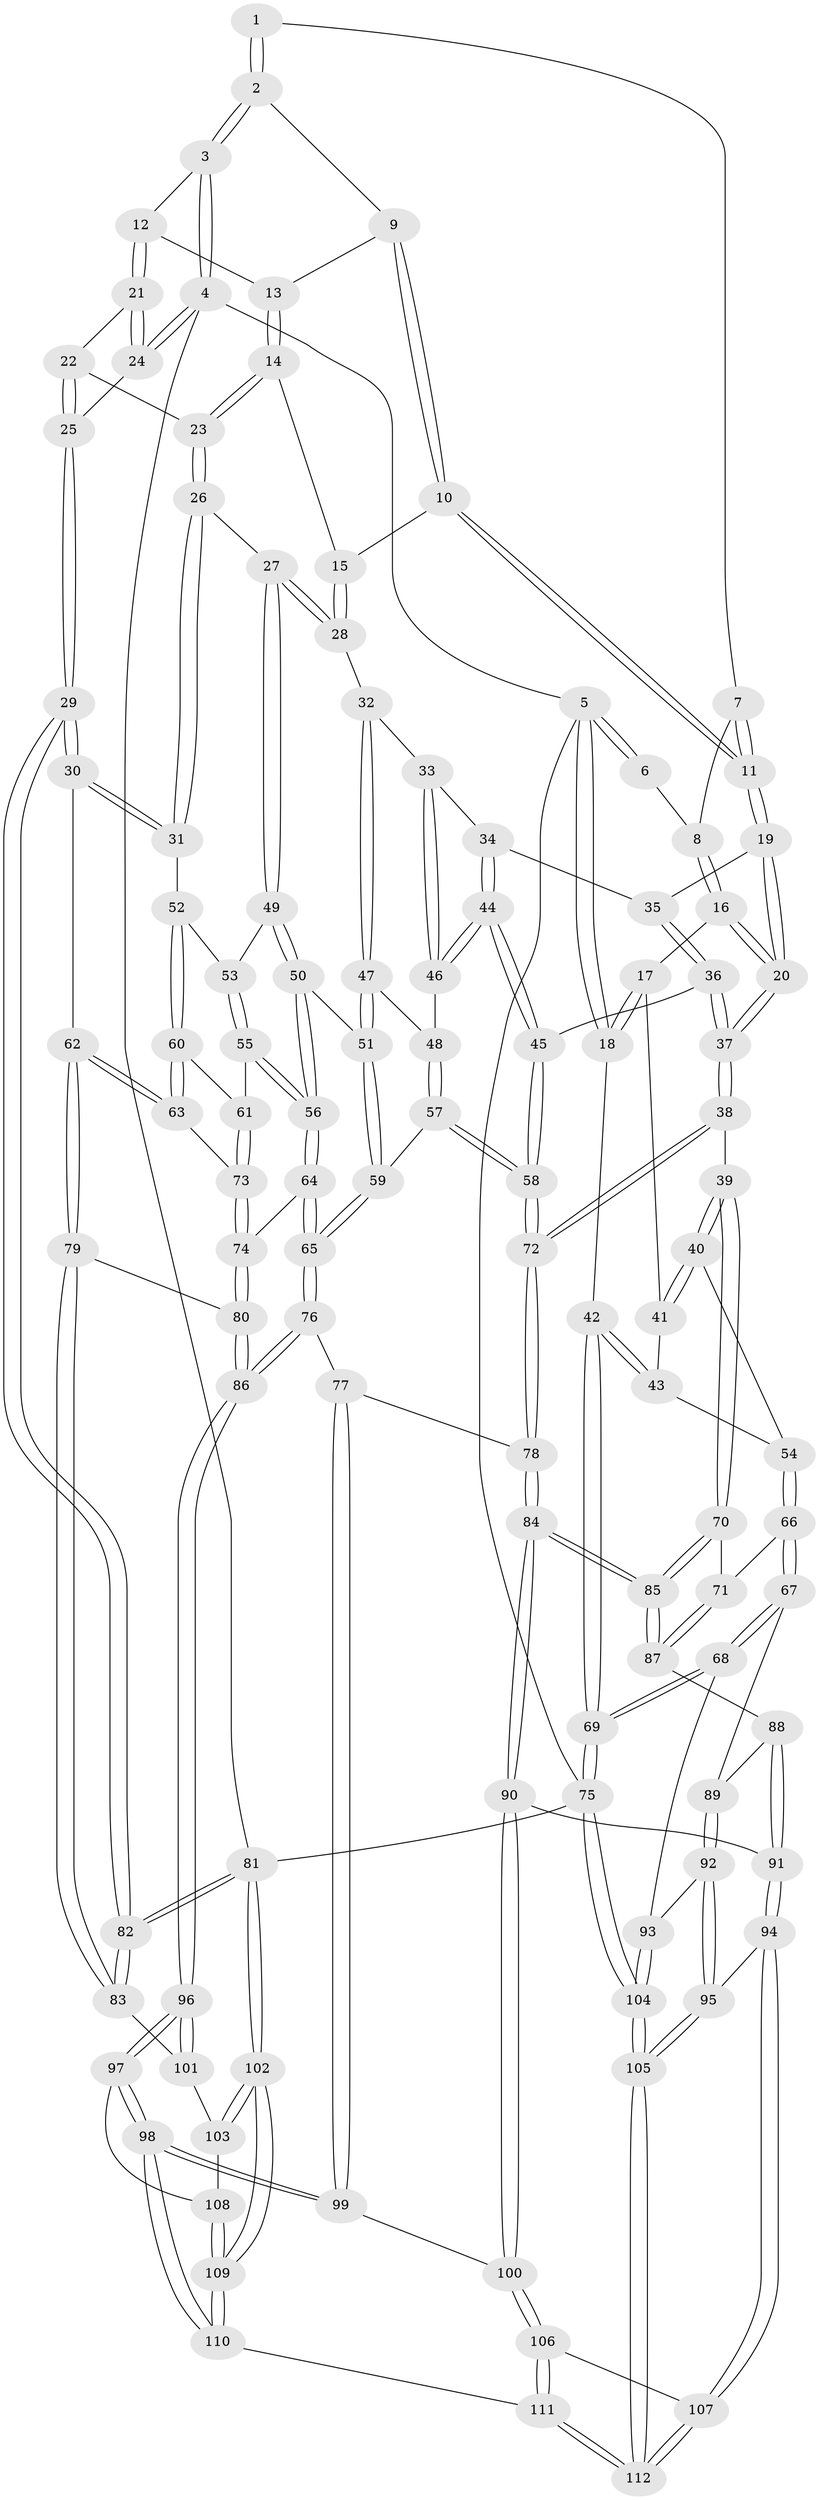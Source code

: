// Generated by graph-tools (version 1.1) at 2025/11/02/27/25 16:11:59]
// undirected, 112 vertices, 277 edges
graph export_dot {
graph [start="1"]
  node [color=gray90,style=filled];
  1 [pos="+0.4983690456044167+0"];
  2 [pos="+0.6818703526003517+0"];
  3 [pos="+1+0"];
  4 [pos="+1+0"];
  5 [pos="+0+0"];
  6 [pos="+0.20228769728645768+0"];
  7 [pos="+0.4564650157166681+0.005124813152201587"];
  8 [pos="+0.33002632319433345+0.10043641022557896"];
  9 [pos="+0.6781398613210855+0"];
  10 [pos="+0.5471927478519011+0.21425618345453654"];
  11 [pos="+0.5266453874090632+0.2176914402412663"];
  12 [pos="+0.8675515422459001+0.12495303304529196"];
  13 [pos="+0.7402843211316328+0.11497180724831715"];
  14 [pos="+0.706946035909808+0.17742849612711747"];
  15 [pos="+0.6126287908319223+0.23407845131763258"];
  16 [pos="+0.30082648755726665+0.23457282659296652"];
  17 [pos="+0.24885185669642088+0.2382463898349526"];
  18 [pos="+0+0"];
  19 [pos="+0.4852641406743278+0.24144836178020665"];
  20 [pos="+0.31290797447883034+0.239753710605918"];
  21 [pos="+0.8882522576186472+0.20059385370553728"];
  22 [pos="+0.879728539686425+0.2511562467096893"];
  23 [pos="+0.875299266896686+0.2548768374073669"];
  24 [pos="+1+0"];
  25 [pos="+1+0.3730343609564932"];
  26 [pos="+0.8504323340199706+0.29898204127306877"];
  27 [pos="+0.7650578642450606+0.38634773816440265"];
  28 [pos="+0.7175710635783792+0.3718109209018596"];
  29 [pos="+1+0.4259794939619599"];
  30 [pos="+1+0.4576446663906879"];
  31 [pos="+1+0.4629676249569562"];
  32 [pos="+0.7110661434284481+0.3766073338310112"];
  33 [pos="+0.5981253687205509+0.4048286889699136"];
  34 [pos="+0.5389796786254203+0.38425956625403457"];
  35 [pos="+0.4924232007629915+0.29883895212306955"];
  36 [pos="+0.4337722015318387+0.5043383834746352"];
  37 [pos="+0.3754301585426642+0.5362649772417988"];
  38 [pos="+0.3750823496523236+0.5368173053471259"];
  39 [pos="+0.3511345690194292+0.5579427008458983"];
  40 [pos="+0.21894799910413823+0.4751184519768588"];
  41 [pos="+0.23686128717219868+0.2606459379329735"];
  42 [pos="+0+0.34281472987773937"];
  43 [pos="+0.058665304512156756+0.42663547910074645"];
  44 [pos="+0.5327517278219699+0.49162554489907123"];
  45 [pos="+0.5191474233954321+0.49641507957495823"];
  46 [pos="+0.5562916077729149+0.49383195914061057"];
  47 [pos="+0.6201511311904867+0.4924533153567434"];
  48 [pos="+0.5618948306936342+0.4958606360944624"];
  49 [pos="+0.7697728121141133+0.3968902112839435"];
  50 [pos="+0.681846779244027+0.5410419703862777"];
  51 [pos="+0.661890731254366+0.5467010495169619"];
  52 [pos="+1+0.4669557005445935"];
  53 [pos="+0.8050612873614276+0.4461211776120988"];
  54 [pos="+0.11090089245777962+0.49874558842118494"];
  55 [pos="+0.8088602017208146+0.5422608565029037"];
  56 [pos="+0.7862010991766424+0.5818635755182772"];
  57 [pos="+0.595910049867249+0.5967268345061797"];
  58 [pos="+0.5530375014805027+0.6350867994162772"];
  59 [pos="+0.6465098424032231+0.5899350596185527"];
  60 [pos="+0.9089640984218527+0.5684645043207227"];
  61 [pos="+0.8835686969522067+0.5634329047107276"];
  62 [pos="+0.936562525105496+0.6415882126771115"];
  63 [pos="+0.93150254913129+0.6359710755237328"];
  64 [pos="+0.7772347414923026+0.6406326039833337"];
  65 [pos="+0.7221282026852656+0.6940725633604827"];
  66 [pos="+0.09380852328053775+0.6409480710372795"];
  67 [pos="+0.07982240679361625+0.6575995522547895"];
  68 [pos="+0+0.6896536877697097"];
  69 [pos="+0+0.694016525480801"];
  70 [pos="+0.3358752124555108+0.6014094938618787"];
  71 [pos="+0.313837412670239+0.6116279520709119"];
  72 [pos="+0.5480783671689871+0.6430805475390533"];
  73 [pos="+0.8633449471104055+0.63374818878726"];
  74 [pos="+0.78257976617137+0.6422243988566427"];
  75 [pos="+0+1"];
  76 [pos="+0.7030946171735114+0.7455044119579748"];
  77 [pos="+0.5719782919302039+0.7545694051148268"];
  78 [pos="+0.5537988021955272+0.7517785963347396"];
  79 [pos="+0.9837231561977013+0.7522951893794736"];
  80 [pos="+0.9465109344363397+0.7499873547358468"];
  81 [pos="+1+1"];
  82 [pos="+1+0.7525211615315565"];
  83 [pos="+0.9906523958447683+0.756380746110837"];
  84 [pos="+0.4412790264723162+0.8051364047688706"];
  85 [pos="+0.40866864709141804+0.7510315634592097"];
  86 [pos="+0.7432182915549623+0.800655882367492"];
  87 [pos="+0.23578878703493286+0.7495331869780741"];
  88 [pos="+0.21275619329918355+0.7752609788500248"];
  89 [pos="+0.1730998125109164+0.7706947702179182"];
  90 [pos="+0.4405369712909673+0.8070117092552828"];
  91 [pos="+0.31607452599546176+0.8740195890221832"];
  92 [pos="+0.1357992450824778+0.8551693444890319"];
  93 [pos="+0.08393799596764509+0.8654993485830331"];
  94 [pos="+0.28687840247329766+0.9240265568775644"];
  95 [pos="+0.173404050574029+0.8994952568318051"];
  96 [pos="+0.7567500423411607+0.8994474358049195"];
  97 [pos="+0.7568240509944273+0.9030588628328033"];
  98 [pos="+0.7009328836963524+0.9912542266565748"];
  99 [pos="+0.618216718851969+0.8927144117864267"];
  100 [pos="+0.4768865827109733+0.8914037711211645"];
  101 [pos="+0.9706086931117679+0.7930566514912546"];
  102 [pos="+1+1"];
  103 [pos="+0.9219620706458561+0.917167959391525"];
  104 [pos="+0+1"];
  105 [pos="+0+1"];
  106 [pos="+0.5104006974804101+1"];
  107 [pos="+0.286664271131584+0.9349430405735678"];
  108 [pos="+0.8418360574670454+0.9213895655560902"];
  109 [pos="+1+1"];
  110 [pos="+0.6227027836002698+1"];
  111 [pos="+0.5875894205496632+1"];
  112 [pos="+0.252276477607851+1"];
  1 -- 2;
  1 -- 2;
  1 -- 7;
  2 -- 3;
  2 -- 3;
  2 -- 9;
  3 -- 4;
  3 -- 4;
  3 -- 12;
  4 -- 5;
  4 -- 24;
  4 -- 24;
  4 -- 81;
  5 -- 6;
  5 -- 6;
  5 -- 18;
  5 -- 18;
  5 -- 75;
  6 -- 8;
  7 -- 8;
  7 -- 11;
  7 -- 11;
  8 -- 16;
  8 -- 16;
  9 -- 10;
  9 -- 10;
  9 -- 13;
  10 -- 11;
  10 -- 11;
  10 -- 15;
  11 -- 19;
  11 -- 19;
  12 -- 13;
  12 -- 21;
  12 -- 21;
  13 -- 14;
  13 -- 14;
  14 -- 15;
  14 -- 23;
  14 -- 23;
  15 -- 28;
  15 -- 28;
  16 -- 17;
  16 -- 20;
  16 -- 20;
  17 -- 18;
  17 -- 18;
  17 -- 41;
  18 -- 42;
  19 -- 20;
  19 -- 20;
  19 -- 35;
  20 -- 37;
  20 -- 37;
  21 -- 22;
  21 -- 24;
  21 -- 24;
  22 -- 23;
  22 -- 25;
  22 -- 25;
  23 -- 26;
  23 -- 26;
  24 -- 25;
  25 -- 29;
  25 -- 29;
  26 -- 27;
  26 -- 31;
  26 -- 31;
  27 -- 28;
  27 -- 28;
  27 -- 49;
  27 -- 49;
  28 -- 32;
  29 -- 30;
  29 -- 30;
  29 -- 82;
  29 -- 82;
  30 -- 31;
  30 -- 31;
  30 -- 62;
  31 -- 52;
  32 -- 33;
  32 -- 47;
  32 -- 47;
  33 -- 34;
  33 -- 46;
  33 -- 46;
  34 -- 35;
  34 -- 44;
  34 -- 44;
  35 -- 36;
  35 -- 36;
  36 -- 37;
  36 -- 37;
  36 -- 45;
  37 -- 38;
  37 -- 38;
  38 -- 39;
  38 -- 72;
  38 -- 72;
  39 -- 40;
  39 -- 40;
  39 -- 70;
  39 -- 70;
  40 -- 41;
  40 -- 41;
  40 -- 54;
  41 -- 43;
  42 -- 43;
  42 -- 43;
  42 -- 69;
  42 -- 69;
  43 -- 54;
  44 -- 45;
  44 -- 45;
  44 -- 46;
  44 -- 46;
  45 -- 58;
  45 -- 58;
  46 -- 48;
  47 -- 48;
  47 -- 51;
  47 -- 51;
  48 -- 57;
  48 -- 57;
  49 -- 50;
  49 -- 50;
  49 -- 53;
  50 -- 51;
  50 -- 56;
  50 -- 56;
  51 -- 59;
  51 -- 59;
  52 -- 53;
  52 -- 60;
  52 -- 60;
  53 -- 55;
  53 -- 55;
  54 -- 66;
  54 -- 66;
  55 -- 56;
  55 -- 56;
  55 -- 61;
  56 -- 64;
  56 -- 64;
  57 -- 58;
  57 -- 58;
  57 -- 59;
  58 -- 72;
  58 -- 72;
  59 -- 65;
  59 -- 65;
  60 -- 61;
  60 -- 63;
  60 -- 63;
  61 -- 73;
  61 -- 73;
  62 -- 63;
  62 -- 63;
  62 -- 79;
  62 -- 79;
  63 -- 73;
  64 -- 65;
  64 -- 65;
  64 -- 74;
  65 -- 76;
  65 -- 76;
  66 -- 67;
  66 -- 67;
  66 -- 71;
  67 -- 68;
  67 -- 68;
  67 -- 89;
  68 -- 69;
  68 -- 69;
  68 -- 93;
  69 -- 75;
  69 -- 75;
  70 -- 71;
  70 -- 85;
  70 -- 85;
  71 -- 87;
  71 -- 87;
  72 -- 78;
  72 -- 78;
  73 -- 74;
  73 -- 74;
  74 -- 80;
  74 -- 80;
  75 -- 104;
  75 -- 104;
  75 -- 81;
  76 -- 77;
  76 -- 86;
  76 -- 86;
  77 -- 78;
  77 -- 99;
  77 -- 99;
  78 -- 84;
  78 -- 84;
  79 -- 80;
  79 -- 83;
  79 -- 83;
  80 -- 86;
  80 -- 86;
  81 -- 82;
  81 -- 82;
  81 -- 102;
  81 -- 102;
  82 -- 83;
  82 -- 83;
  83 -- 101;
  84 -- 85;
  84 -- 85;
  84 -- 90;
  84 -- 90;
  85 -- 87;
  85 -- 87;
  86 -- 96;
  86 -- 96;
  87 -- 88;
  88 -- 89;
  88 -- 91;
  88 -- 91;
  89 -- 92;
  89 -- 92;
  90 -- 91;
  90 -- 100;
  90 -- 100;
  91 -- 94;
  91 -- 94;
  92 -- 93;
  92 -- 95;
  92 -- 95;
  93 -- 104;
  93 -- 104;
  94 -- 95;
  94 -- 107;
  94 -- 107;
  95 -- 105;
  95 -- 105;
  96 -- 97;
  96 -- 97;
  96 -- 101;
  96 -- 101;
  97 -- 98;
  97 -- 98;
  97 -- 108;
  98 -- 99;
  98 -- 99;
  98 -- 110;
  98 -- 110;
  99 -- 100;
  100 -- 106;
  100 -- 106;
  101 -- 103;
  102 -- 103;
  102 -- 103;
  102 -- 109;
  102 -- 109;
  103 -- 108;
  104 -- 105;
  104 -- 105;
  105 -- 112;
  105 -- 112;
  106 -- 107;
  106 -- 111;
  106 -- 111;
  107 -- 112;
  107 -- 112;
  108 -- 109;
  108 -- 109;
  109 -- 110;
  109 -- 110;
  110 -- 111;
  111 -- 112;
  111 -- 112;
}
